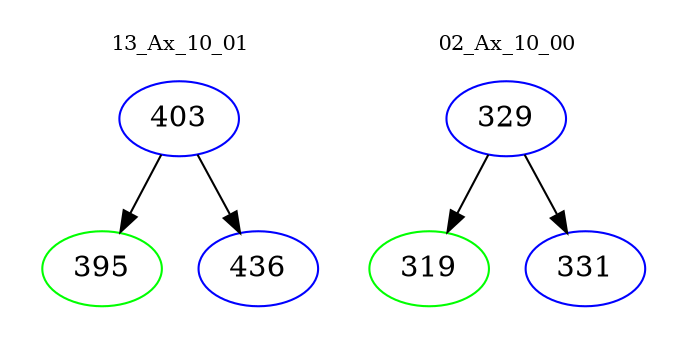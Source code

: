 digraph{
subgraph cluster_0 {
color = white
label = "13_Ax_10_01";
fontsize=10;
T0_403 [label="403", color="blue"]
T0_403 -> T0_395 [color="black"]
T0_395 [label="395", color="green"]
T0_403 -> T0_436 [color="black"]
T0_436 [label="436", color="blue"]
}
subgraph cluster_1 {
color = white
label = "02_Ax_10_00";
fontsize=10;
T1_329 [label="329", color="blue"]
T1_329 -> T1_319 [color="black"]
T1_319 [label="319", color="green"]
T1_329 -> T1_331 [color="black"]
T1_331 [label="331", color="blue"]
}
}
